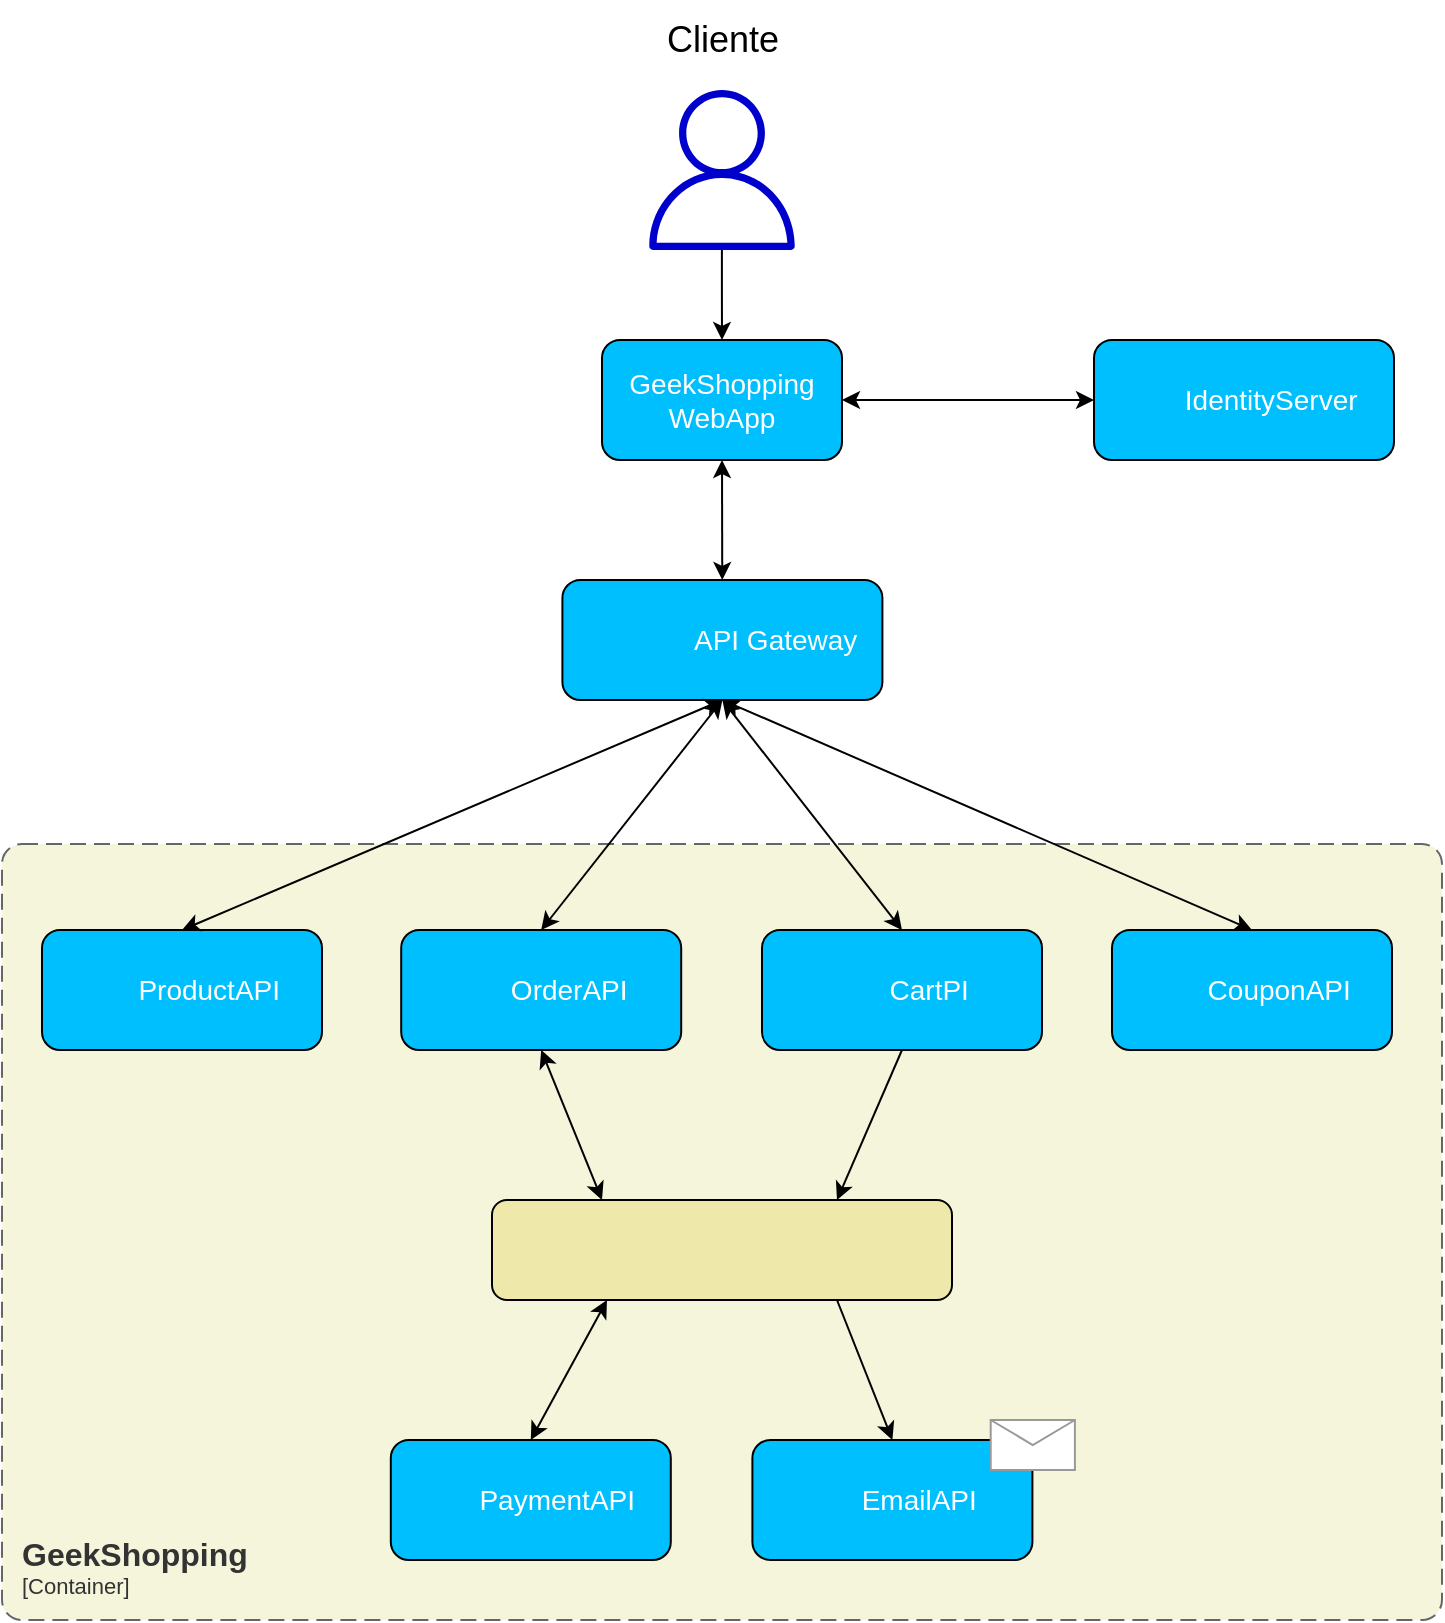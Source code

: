 <mxfile version="24.9.3">
  <diagram name="Página-1" id="ZYrXFXTMh5Co8lFkQm1W">
    <mxGraphModel dx="1684" dy="452" grid="1" gridSize="10" guides="1" tooltips="1" connect="1" arrows="1" fold="1" page="1" pageScale="1" pageWidth="827" pageHeight="1169" math="0" shadow="0">
      <root>
        <mxCell id="0" />
        <mxCell id="1" parent="0" />
        <mxCell id="eIzoueygHuHwb89tyksf-4" value="&lt;font style=&quot;font-size: 18px;&quot;&gt;Cliente&lt;/font&gt;" style="text;html=1;align=center;verticalAlign=middle;resizable=0;points=[];autosize=1;strokeColor=none;fillColor=none;" parent="1" vertex="1">
          <mxGeometry x="280" y="30" width="80" height="40" as="geometry" />
        </mxCell>
        <mxCell id="xBQm6iWofpUOaXLiv4rK-18" value="&lt;font style=&quot;font-size: 14px;&quot; color=&quot;#ffffff&quot;&gt;GeekShopping WebApp&lt;/font&gt;" style="rounded=1;whiteSpace=wrap;html=1;fillColor=#00BFFF;" vertex="1" parent="1">
          <mxGeometry x="260" y="200" width="120" height="60" as="geometry" />
        </mxCell>
        <mxCell id="xBQm6iWofpUOaXLiv4rK-19" value="&lt;div&gt;&lt;font style=&quot;font-size: 14px;&quot; color=&quot;#ffffff&quot;&gt;&amp;nbsp; &amp;nbsp; &amp;nbsp; &amp;nbsp;IdentityServer&lt;/font&gt;&lt;/div&gt;" style="rounded=1;whiteSpace=wrap;html=1;fillColor=#00BFFF;fontColor=default;" vertex="1" parent="1">
          <mxGeometry x="506" y="200" width="150" height="60" as="geometry" />
        </mxCell>
        <mxCell id="xBQm6iWofpUOaXLiv4rK-23" value="" style="edgeStyle=orthogonalEdgeStyle;rounded=0;orthogonalLoop=1;jettySize=auto;html=1;" edge="1" parent="1" source="xBQm6iWofpUOaXLiv4rK-24" target="xBQm6iWofpUOaXLiv4rK-18">
          <mxGeometry relative="1" as="geometry">
            <mxPoint x="320" y="145" as="sourcePoint" />
          </mxGeometry>
        </mxCell>
        <mxCell id="xBQm6iWofpUOaXLiv4rK-24" value="" style="sketch=0;outlineConnect=0;fontColor=#232F3E;gradientColor=none;fillColor=#0000CD;strokeColor=none;dashed=0;verticalLabelPosition=bottom;verticalAlign=top;align=center;html=1;fontSize=12;fontStyle=0;aspect=fixed;pointerEvents=1;shape=mxgraph.aws4.user;" vertex="1" parent="1">
          <mxGeometry x="280" y="75" width="80" height="80" as="geometry" />
        </mxCell>
        <mxCell id="xBQm6iWofpUOaXLiv4rK-17" value="" style="shape=image;verticalLabelPosition=bottom;labelBackgroundColor=default;verticalAlign=top;aspect=fixed;imageAspect=0;image=https://clipart-library.com/images/6cro4BBEi.png;" vertex="1" parent="1">
          <mxGeometry x="630" y="230" width="50" height="50" as="geometry" />
        </mxCell>
        <mxCell id="xBQm6iWofpUOaXLiv4rK-27" value="&lt;font style=&quot;font-size: 14px;&quot; color=&quot;#ffffff&quot;&gt;&amp;nbsp; &amp;nbsp; &amp;nbsp; &amp;nbsp; &amp;nbsp; &amp;nbsp; &amp;nbsp; API Gateway&lt;/font&gt;" style="rounded=1;whiteSpace=wrap;html=1;fillColor=#00BFFF;" vertex="1" parent="1">
          <mxGeometry x="240.2" y="320" width="160" height="60" as="geometry" />
        </mxCell>
        <mxCell id="xBQm6iWofpUOaXLiv4rK-28" value="" style="shape=image;verticalLabelPosition=bottom;labelBackgroundColor=default;verticalAlign=top;aspect=fixed;imageAspect=0;image=https://miro.medium.com/v2/resize:fit:301/0*f5W2pNADZdajDy3e.png;" vertex="1" parent="1">
          <mxGeometry x="250.2" y="325" width="42.28" height="50" as="geometry" />
        </mxCell>
        <mxCell id="xBQm6iWofpUOaXLiv4rK-34" value="" style="endArrow=classic;startArrow=classic;html=1;rounded=0;entryX=0.5;entryY=1;entryDx=0;entryDy=0;" edge="1" parent="1" source="xBQm6iWofpUOaXLiv4rK-27" target="xBQm6iWofpUOaXLiv4rK-18">
          <mxGeometry width="50" height="50" relative="1" as="geometry">
            <mxPoint x="450" y="390" as="sourcePoint" />
            <mxPoint x="500" y="340" as="targetPoint" />
          </mxGeometry>
        </mxCell>
        <mxCell id="xBQm6iWofpUOaXLiv4rK-35" value="" style="endArrow=classic;startArrow=classic;html=1;rounded=0;entryX=0;entryY=0.5;entryDx=0;entryDy=0;exitX=1;exitY=0.5;exitDx=0;exitDy=0;" edge="1" parent="1" source="xBQm6iWofpUOaXLiv4rK-18" target="xBQm6iWofpUOaXLiv4rK-19">
          <mxGeometry width="50" height="50" relative="1" as="geometry">
            <mxPoint x="330" y="370" as="sourcePoint" />
            <mxPoint x="330" y="270" as="targetPoint" />
          </mxGeometry>
        </mxCell>
        <object placeholders="1" c4Name="GeekShopping" c4Type="ContainerScopeBoundary" c4Application="Container" label="&lt;font style=&quot;font-size: 16px&quot;&gt;&lt;b&gt;&lt;div style=&quot;text-align: left&quot;&gt;%c4Name%&lt;/div&gt;&lt;/b&gt;&lt;/font&gt;&lt;div style=&quot;text-align: left&quot;&gt;[%c4Application%]&lt;/div&gt;" id="xBQm6iWofpUOaXLiv4rK-40">
          <mxCell style="rounded=1;fontSize=11;whiteSpace=wrap;html=1;dashed=1;arcSize=20;fillColor=#F5F5DC;strokeColor=#666666;fontColor=#333333;labelBackgroundColor=none;align=left;verticalAlign=bottom;labelBorderColor=none;spacingTop=0;spacing=10;dashPattern=8 4;metaEdit=1;rotatable=0;perimeter=rectanglePerimeter;noLabel=0;labelPadding=0;allowArrows=0;connectable=0;expand=0;recursiveResize=0;editable=1;pointerEvents=0;absoluteArcSize=1;points=[[0.25,0,0],[0.5,0,0],[0.75,0,0],[1,0.25,0],[1,0.5,0],[1,0.75,0],[0.75,1,0],[0.5,1,0],[0.25,1,0],[0,0.75,0],[0,0.5,0],[0,0.25,0]];" vertex="1" parent="1">
            <mxGeometry x="-40" y="452" width="720" height="388" as="geometry" />
          </mxCell>
        </object>
        <mxCell id="xBQm6iWofpUOaXLiv4rK-41" value="&lt;font style=&quot;font-size: 14px;&quot; color=&quot;#ffffff&quot;&gt;&amp;nbsp; &amp;nbsp; &amp;nbsp; &amp;nbsp;ProductAPI&lt;/font&gt;" style="rounded=1;whiteSpace=wrap;html=1;fillColor=#00BFFF;" vertex="1" parent="1">
          <mxGeometry x="-20" y="495" width="140" height="60" as="geometry" />
        </mxCell>
        <mxCell id="xBQm6iWofpUOaXLiv4rK-45" value="" style="shape=image;verticalLabelPosition=bottom;labelBackgroundColor=default;verticalAlign=top;aspect=fixed;imageAspect=0;image=https://upload.wikimedia.org/wikipedia/commons/thumb/e/ee/.NET_Core_Logo.svg/1200px-.NET_Core_Logo.svg.png;" vertex="1" parent="1">
          <mxGeometry x="-10" y="510" width="30" height="30" as="geometry" />
        </mxCell>
        <mxCell id="xBQm6iWofpUOaXLiv4rK-47" value="" style="shape=image;verticalLabelPosition=bottom;labelBackgroundColor=default;verticalAlign=top;aspect=fixed;imageAspect=0;image=https://clipart-library.com/images/6cro4BBEi.png;" vertex="1" parent="1">
          <mxGeometry x="90" y="520" width="50" height="50" as="geometry" />
        </mxCell>
        <mxCell id="xBQm6iWofpUOaXLiv4rK-52" value="" style="endArrow=classic;startArrow=classic;html=1;rounded=0;entryX=0.5;entryY=1;entryDx=0;entryDy=0;exitX=0.5;exitY=0;exitDx=0;exitDy=0;" edge="1" parent="1" source="xBQm6iWofpUOaXLiv4rK-41" target="xBQm6iWofpUOaXLiv4rK-27">
          <mxGeometry width="50" height="50" relative="1" as="geometry">
            <mxPoint x="100" y="430" as="sourcePoint" />
            <mxPoint x="100" y="330" as="targetPoint" />
          </mxGeometry>
        </mxCell>
        <mxCell id="xBQm6iWofpUOaXLiv4rK-53" value="&lt;font style=&quot;font-size: 14px;&quot; color=&quot;#ffffff&quot;&gt;&amp;nbsp; &amp;nbsp; &amp;nbsp; &amp;nbsp;CouponAPI&lt;/font&gt;" style="rounded=1;whiteSpace=wrap;html=1;fillColor=#00BFFF;" vertex="1" parent="1">
          <mxGeometry x="515" y="495" width="140" height="60" as="geometry" />
        </mxCell>
        <mxCell id="xBQm6iWofpUOaXLiv4rK-54" value="" style="shape=image;verticalLabelPosition=bottom;labelBackgroundColor=default;verticalAlign=top;aspect=fixed;imageAspect=0;image=https://upload.wikimedia.org/wikipedia/commons/thumb/e/ee/.NET_Core_Logo.svg/1200px-.NET_Core_Logo.svg.png;" vertex="1" parent="1">
          <mxGeometry x="525" y="510" width="30" height="30" as="geometry" />
        </mxCell>
        <mxCell id="xBQm6iWofpUOaXLiv4rK-55" value="" style="shape=image;verticalLabelPosition=bottom;labelBackgroundColor=default;verticalAlign=top;aspect=fixed;imageAspect=0;image=https://clipart-library.com/images/6cro4BBEi.png;" vertex="1" parent="1">
          <mxGeometry x="630" y="520" width="50" height="50" as="geometry" />
        </mxCell>
        <mxCell id="xBQm6iWofpUOaXLiv4rK-56" value="" style="endArrow=classic;startArrow=classic;html=1;rounded=0;entryX=0.5;entryY=1;entryDx=0;entryDy=0;exitX=0.5;exitY=0;exitDx=0;exitDy=0;" edge="1" parent="1" source="xBQm6iWofpUOaXLiv4rK-53" target="xBQm6iWofpUOaXLiv4rK-27">
          <mxGeometry width="50" height="50" relative="1" as="geometry">
            <mxPoint x="60" y="505" as="sourcePoint" />
            <mxPoint x="330" y="420" as="targetPoint" />
          </mxGeometry>
        </mxCell>
        <mxCell id="xBQm6iWofpUOaXLiv4rK-57" value="&lt;font style=&quot;font-size: 14px;&quot; color=&quot;#ffffff&quot;&gt;&amp;nbsp; &amp;nbsp; &amp;nbsp; &amp;nbsp;CartPI&lt;/font&gt;" style="rounded=1;whiteSpace=wrap;html=1;fillColor=#00BFFF;" vertex="1" parent="1">
          <mxGeometry x="340" y="495" width="140" height="60" as="geometry" />
        </mxCell>
        <mxCell id="xBQm6iWofpUOaXLiv4rK-58" value="" style="shape=image;verticalLabelPosition=bottom;labelBackgroundColor=default;verticalAlign=top;aspect=fixed;imageAspect=0;image=https://upload.wikimedia.org/wikipedia/commons/thumb/e/ee/.NET_Core_Logo.svg/1200px-.NET_Core_Logo.svg.png;" vertex="1" parent="1">
          <mxGeometry x="350" y="510" width="30" height="30" as="geometry" />
        </mxCell>
        <mxCell id="xBQm6iWofpUOaXLiv4rK-59" value="" style="shape=image;verticalLabelPosition=bottom;labelBackgroundColor=default;verticalAlign=top;aspect=fixed;imageAspect=0;image=https://clipart-library.com/images/6cro4BBEi.png;" vertex="1" parent="1">
          <mxGeometry x="450.4" y="520" width="50" height="50" as="geometry" />
        </mxCell>
        <mxCell id="xBQm6iWofpUOaXLiv4rK-60" value="&lt;font style=&quot;font-size: 14px;&quot; color=&quot;#ffffff&quot;&gt;&amp;nbsp; &amp;nbsp; &amp;nbsp; &amp;nbsp;OrderAPI&lt;/font&gt;" style="rounded=1;whiteSpace=wrap;html=1;fillColor=#00BFFF;" vertex="1" parent="1">
          <mxGeometry x="159.6" y="495" width="140" height="60" as="geometry" />
        </mxCell>
        <mxCell id="xBQm6iWofpUOaXLiv4rK-61" value="" style="shape=image;verticalLabelPosition=bottom;labelBackgroundColor=default;verticalAlign=top;aspect=fixed;imageAspect=0;image=https://upload.wikimedia.org/wikipedia/commons/thumb/e/ee/.NET_Core_Logo.svg/1200px-.NET_Core_Logo.svg.png;" vertex="1" parent="1">
          <mxGeometry x="169.6" y="510" width="30" height="30" as="geometry" />
        </mxCell>
        <mxCell id="xBQm6iWofpUOaXLiv4rK-62" value="" style="shape=image;verticalLabelPosition=bottom;labelBackgroundColor=default;verticalAlign=top;aspect=fixed;imageAspect=0;image=https://clipart-library.com/images/6cro4BBEi.png;" vertex="1" parent="1">
          <mxGeometry x="269.6" y="520" width="50" height="50" as="geometry" />
        </mxCell>
        <mxCell id="xBQm6iWofpUOaXLiv4rK-63" value="" style="endArrow=classic;startArrow=classic;html=1;rounded=0;entryX=0.5;entryY=1;entryDx=0;entryDy=0;exitX=0.5;exitY=0;exitDx=0;exitDy=0;" edge="1" parent="1" source="xBQm6iWofpUOaXLiv4rK-57" target="xBQm6iWofpUOaXLiv4rK-27">
          <mxGeometry width="50" height="50" relative="1" as="geometry">
            <mxPoint x="240" y="505" as="sourcePoint" />
            <mxPoint x="330" y="420" as="targetPoint" />
          </mxGeometry>
        </mxCell>
        <mxCell id="xBQm6iWofpUOaXLiv4rK-64" value="" style="endArrow=classic;startArrow=classic;html=1;rounded=0;exitX=0.5;exitY=0;exitDx=0;exitDy=0;entryX=0.5;entryY=1;entryDx=0;entryDy=0;" edge="1" parent="1" source="xBQm6iWofpUOaXLiv4rK-60" target="xBQm6iWofpUOaXLiv4rK-27">
          <mxGeometry width="50" height="50" relative="1" as="geometry">
            <mxPoint x="580" y="452" as="sourcePoint" />
            <mxPoint x="320" y="410" as="targetPoint" />
          </mxGeometry>
        </mxCell>
        <mxCell id="xBQm6iWofpUOaXLiv4rK-72" value="" style="rounded=1;whiteSpace=wrap;html=1;fillColor=#EEE8AA;" vertex="1" parent="1">
          <mxGeometry x="205" y="630" width="230" height="50" as="geometry" />
        </mxCell>
        <mxCell id="xBQm6iWofpUOaXLiv4rK-71" value="" style="shape=image;verticalLabelPosition=bottom;labelBackgroundColor=default;verticalAlign=top;aspect=fixed;imageAspect=0;image=https://upload.wikimedia.org/wikipedia/commons/thumb/7/71/RabbitMQ_logo.svg/1280px-RabbitMQ_logo.svg.png;" vertex="1" parent="1">
          <mxGeometry x="215.4" y="640" width="209.6" height="32.83" as="geometry" />
        </mxCell>
        <mxCell id="xBQm6iWofpUOaXLiv4rK-75" value="" style="endArrow=classic;startArrow=classic;html=1;rounded=0;entryX=0.5;entryY=1;entryDx=0;entryDy=0;" edge="1" parent="1" target="xBQm6iWofpUOaXLiv4rK-60">
          <mxGeometry width="50" height="50" relative="1" as="geometry">
            <mxPoint x="260" y="630" as="sourcePoint" />
            <mxPoint x="220" y="580" as="targetPoint" />
          </mxGeometry>
        </mxCell>
        <mxCell id="xBQm6iWofpUOaXLiv4rK-76" value="" style="endArrow=classic;html=1;rounded=0;exitX=0.5;exitY=1;exitDx=0;exitDy=0;entryX=0.75;entryY=0;entryDx=0;entryDy=0;" edge="1" parent="1" source="xBQm6iWofpUOaXLiv4rK-57" target="xBQm6iWofpUOaXLiv4rK-72">
          <mxGeometry width="50" height="50" relative="1" as="geometry">
            <mxPoint x="240" y="590" as="sourcePoint" />
            <mxPoint x="290" y="540" as="targetPoint" />
          </mxGeometry>
        </mxCell>
        <mxCell id="xBQm6iWofpUOaXLiv4rK-77" value="&lt;font style=&quot;font-size: 14px;&quot; color=&quot;#ffffff&quot;&gt;&amp;nbsp; &amp;nbsp; &amp;nbsp; &amp;nbsp;PaymentAPI&lt;/font&gt;" style="rounded=1;whiteSpace=wrap;html=1;fillColor=#00BFFF;" vertex="1" parent="1">
          <mxGeometry x="154.4" y="750" width="140" height="60" as="geometry" />
        </mxCell>
        <mxCell id="xBQm6iWofpUOaXLiv4rK-78" value="" style="shape=image;verticalLabelPosition=bottom;labelBackgroundColor=default;verticalAlign=top;aspect=fixed;imageAspect=0;image=https://upload.wikimedia.org/wikipedia/commons/thumb/e/ee/.NET_Core_Logo.svg/1200px-.NET_Core_Logo.svg.png;" vertex="1" parent="1">
          <mxGeometry x="164.4" y="765" width="30" height="30" as="geometry" />
        </mxCell>
        <mxCell id="xBQm6iWofpUOaXLiv4rK-80" value="&lt;font style=&quot;font-size: 14px;&quot; color=&quot;#ffffff&quot;&gt;&amp;nbsp; &amp;nbsp; &amp;nbsp; &amp;nbsp;EmailAPI&lt;/font&gt;" style="rounded=1;whiteSpace=wrap;html=1;fillColor=#00BFFF;" vertex="1" parent="1">
          <mxGeometry x="335.2" y="750" width="140" height="60" as="geometry" />
        </mxCell>
        <mxCell id="xBQm6iWofpUOaXLiv4rK-81" value="" style="shape=image;verticalLabelPosition=bottom;labelBackgroundColor=default;verticalAlign=top;aspect=fixed;imageAspect=0;image=https://upload.wikimedia.org/wikipedia/commons/thumb/e/ee/.NET_Core_Logo.svg/1200px-.NET_Core_Logo.svg.png;" vertex="1" parent="1">
          <mxGeometry x="345.2" y="765" width="30" height="30" as="geometry" />
        </mxCell>
        <mxCell id="xBQm6iWofpUOaXLiv4rK-82" value="" style="shape=image;verticalLabelPosition=bottom;labelBackgroundColor=default;verticalAlign=top;aspect=fixed;imageAspect=0;image=https://clipart-library.com/images/6cro4BBEi.png;" vertex="1" parent="1">
          <mxGeometry x="450.4" y="780" width="50" height="50" as="geometry" />
        </mxCell>
        <mxCell id="xBQm6iWofpUOaXLiv4rK-83" value="" style="endArrow=classic;startArrow=classic;html=1;rounded=0;entryX=0.25;entryY=1;entryDx=0;entryDy=0;exitX=0.5;exitY=0;exitDx=0;exitDy=0;" edge="1" parent="1" source="xBQm6iWofpUOaXLiv4rK-77" target="xBQm6iWofpUOaXLiv4rK-72">
          <mxGeometry width="50" height="50" relative="1" as="geometry">
            <mxPoint x="515" y="795" as="sourcePoint" />
            <mxPoint x="485" y="720" as="targetPoint" />
          </mxGeometry>
        </mxCell>
        <mxCell id="xBQm6iWofpUOaXLiv4rK-85" value="" style="endArrow=classic;html=1;rounded=0;entryX=0.5;entryY=0;entryDx=0;entryDy=0;exitX=0.75;exitY=1;exitDx=0;exitDy=0;" edge="1" parent="1" source="xBQm6iWofpUOaXLiv4rK-72" target="xBQm6iWofpUOaXLiv4rK-80">
          <mxGeometry width="50" height="50" relative="1" as="geometry">
            <mxPoint x="320" y="700" as="sourcePoint" />
            <mxPoint x="237.6" y="775" as="targetPoint" />
          </mxGeometry>
        </mxCell>
        <mxCell id="xBQm6iWofpUOaXLiv4rK-90" value="" style="verticalLabelPosition=bottom;shadow=0;dashed=0;align=center;html=1;verticalAlign=top;strokeWidth=1;shape=mxgraph.mockup.misc.mail2;strokeColor=#999999;" vertex="1" parent="1">
          <mxGeometry x="454.35" y="740" width="42.1" height="25" as="geometry" />
        </mxCell>
        <mxCell id="xBQm6iWofpUOaXLiv4rK-94" value="" style="shape=image;verticalLabelPosition=bottom;labelBackgroundColor=default;verticalAlign=top;aspect=fixed;imageAspect=0;image=https://www.freeiconspng.com/thumbs/credit-card-icon-png/credit-card-black-png-0.png;" vertex="1" parent="1">
          <mxGeometry x="260" y="727.5" width="55" height="55" as="geometry" />
        </mxCell>
        <mxCell id="xBQm6iWofpUOaXLiv4rK-99" value="" style="shape=image;verticalLabelPosition=bottom;labelBackgroundColor=default;verticalAlign=top;aspect=fixed;imageAspect=0;image=https://pbs.twimg.com/profile_images/1309117717987889162/zllztgki_400x400.png;" vertex="1" parent="1">
          <mxGeometry x="511" y="210" width="40" height="40" as="geometry" />
        </mxCell>
      </root>
    </mxGraphModel>
  </diagram>
</mxfile>
